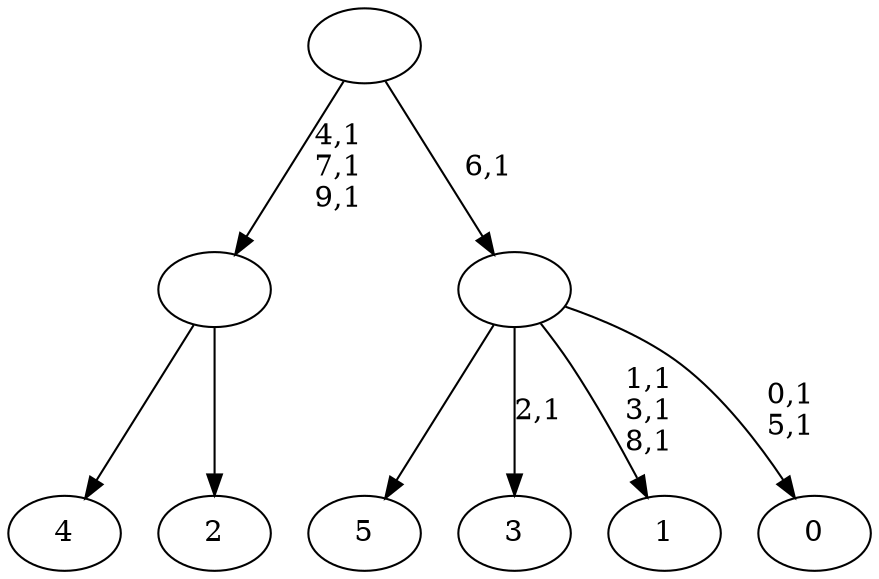digraph T {
	16 [label="5"]
	15 [label="4"]
	14 [label="3"]
	12 [label="2"]
	11 [label=""]
	8 [label="1"]
	4 [label="0"]
	1 [label=""]
	0 [label=""]
	11 -> 15 [label=""]
	11 -> 12 [label=""]
	1 -> 4 [label="0,1\n5,1"]
	1 -> 8 [label="1,1\n3,1\n8,1"]
	1 -> 14 [label="2,1"]
	1 -> 16 [label=""]
	0 -> 11 [label="4,1\n7,1\n9,1"]
	0 -> 1 [label="6,1"]
}
